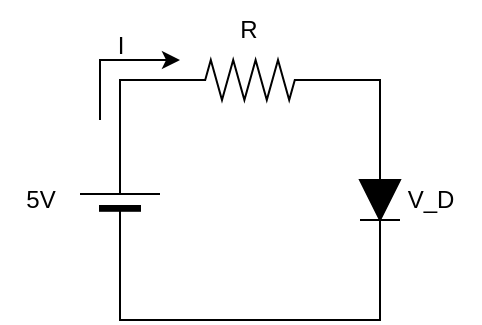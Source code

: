 <mxfile version="25.0.2">
  <diagram name="ページ1" id="4IQ4XYfudynDEvserhmz">
    <mxGraphModel dx="331" dy="249" grid="1" gridSize="10" guides="1" tooltips="1" connect="1" arrows="1" fold="1" page="1" pageScale="1" pageWidth="827" pageHeight="1169" math="0" shadow="0">
      <root>
        <mxCell id="0" />
        <mxCell id="1" parent="0" />
        <mxCell id="iLeuMnLHV_fwACLrWCBs-1" value="" style="pointerEvents=1;verticalLabelPosition=bottom;shadow=0;dashed=0;align=center;html=1;verticalAlign=top;shape=mxgraph.electrical.resistors.resistor_2;" vertex="1" parent="1">
          <mxGeometry x="380" y="250" width="70" height="20" as="geometry" />
        </mxCell>
        <mxCell id="iLeuMnLHV_fwACLrWCBs-7" value="" style="pointerEvents=1;fillColor=strokeColor;verticalLabelPosition=bottom;shadow=0;dashed=0;align=center;html=1;verticalAlign=top;shape=mxgraph.electrical.diodes.diode;rotation=90;" vertex="1" parent="1">
          <mxGeometry x="455" y="310" width="50" height="20" as="geometry" />
        </mxCell>
        <mxCell id="iLeuMnLHV_fwACLrWCBs-8" style="edgeStyle=orthogonalEdgeStyle;rounded=0;orthogonalLoop=1;jettySize=auto;html=1;exitX=1;exitY=0.5;exitDx=0;exitDy=0;exitPerimeter=0;entryX=0;entryY=0.5;entryDx=0;entryDy=0;entryPerimeter=0;endArrow=none;endFill=0;" edge="1" parent="1" source="iLeuMnLHV_fwACLrWCBs-1" target="iLeuMnLHV_fwACLrWCBs-7">
          <mxGeometry relative="1" as="geometry" />
        </mxCell>
        <mxCell id="iLeuMnLHV_fwACLrWCBs-9" value="" style="verticalLabelPosition=bottom;shadow=0;dashed=0;align=center;fillColor=strokeColor;html=1;verticalAlign=top;strokeWidth=1;shape=mxgraph.electrical.miscellaneous.monocell_battery;rotation=-90;" vertex="1" parent="1">
          <mxGeometry x="320" y="300" width="60" height="40" as="geometry" />
        </mxCell>
        <mxCell id="iLeuMnLHV_fwACLrWCBs-10" style="edgeStyle=orthogonalEdgeStyle;rounded=0;orthogonalLoop=1;jettySize=auto;html=1;exitX=1;exitY=0.5;exitDx=0;exitDy=0;exitPerimeter=0;entryX=0;entryY=0.5;entryDx=0;entryDy=0;entryPerimeter=0;endArrow=none;endFill=0;" edge="1" parent="1" source="iLeuMnLHV_fwACLrWCBs-9" target="iLeuMnLHV_fwACLrWCBs-1">
          <mxGeometry relative="1" as="geometry">
            <Array as="points">
              <mxPoint x="350" y="260" />
            </Array>
          </mxGeometry>
        </mxCell>
        <mxCell id="iLeuMnLHV_fwACLrWCBs-11" style="edgeStyle=orthogonalEdgeStyle;rounded=0;orthogonalLoop=1;jettySize=auto;html=1;exitX=0;exitY=0.5;exitDx=0;exitDy=0;exitPerimeter=0;entryX=1;entryY=0.5;entryDx=0;entryDy=0;entryPerimeter=0;endArrow=none;endFill=0;" edge="1" parent="1" source="iLeuMnLHV_fwACLrWCBs-9" target="iLeuMnLHV_fwACLrWCBs-7">
          <mxGeometry relative="1" as="geometry">
            <Array as="points">
              <mxPoint x="350" y="380" />
              <mxPoint x="480" y="380" />
            </Array>
          </mxGeometry>
        </mxCell>
        <mxCell id="iLeuMnLHV_fwACLrWCBs-16" value="V_D" style="text;html=1;align=center;verticalAlign=middle;resizable=0;points=[];autosize=1;strokeColor=none;fillColor=none;" vertex="1" parent="1">
          <mxGeometry x="480" y="305" width="50" height="30" as="geometry" />
        </mxCell>
        <mxCell id="iLeuMnLHV_fwACLrWCBs-18" value="5V" style="text;html=1;align=center;verticalAlign=middle;resizable=0;points=[];autosize=1;strokeColor=none;fillColor=none;" vertex="1" parent="1">
          <mxGeometry x="290" y="305" width="40" height="30" as="geometry" />
        </mxCell>
        <mxCell id="iLeuMnLHV_fwACLrWCBs-19" value="R" style="text;html=1;align=center;verticalAlign=middle;resizable=0;points=[];autosize=1;strokeColor=none;fillColor=none;" vertex="1" parent="1">
          <mxGeometry x="399" y="220" width="30" height="30" as="geometry" />
        </mxCell>
        <mxCell id="iLeuMnLHV_fwACLrWCBs-20" value="" style="edgeStyle=none;orthogonalLoop=1;jettySize=auto;html=1;rounded=0;" edge="1" parent="1">
          <mxGeometry width="100" relative="1" as="geometry">
            <mxPoint x="340" y="280" as="sourcePoint" />
            <mxPoint x="380" y="250" as="targetPoint" />
            <Array as="points">
              <mxPoint x="340" y="270" />
              <mxPoint x="340" y="250" />
            </Array>
          </mxGeometry>
        </mxCell>
        <mxCell id="iLeuMnLHV_fwACLrWCBs-21" value="I" style="text;html=1;align=center;verticalAlign=middle;resizable=0;points=[];autosize=1;strokeColor=none;fillColor=none;" vertex="1" parent="1">
          <mxGeometry x="335" y="228" width="30" height="30" as="geometry" />
        </mxCell>
      </root>
    </mxGraphModel>
  </diagram>
</mxfile>
